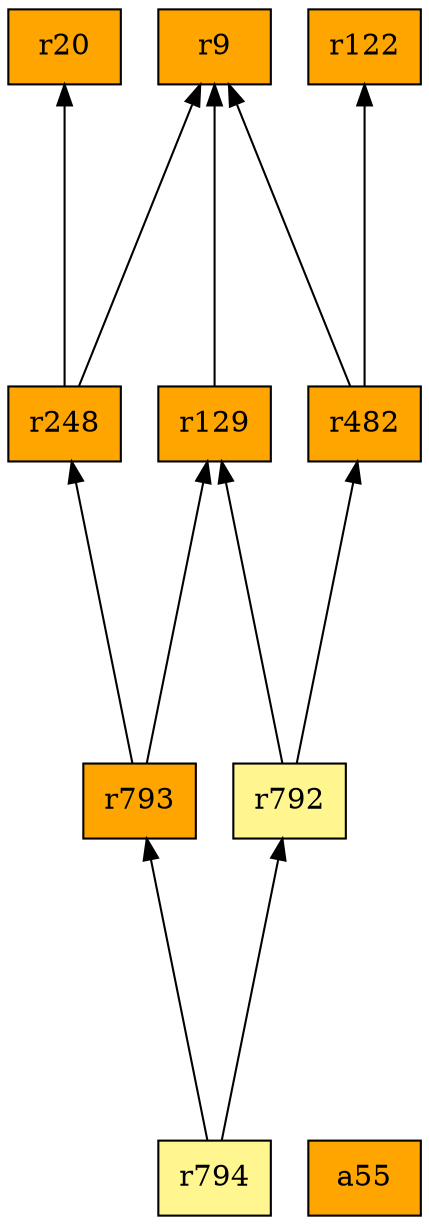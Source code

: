 digraph G {
rankdir=BT;ranksep="2.0";
"r129" [shape=record,fillcolor=orange,style=filled,label="{r129}"];
"r248" [shape=record,fillcolor=orange,style=filled,label="{r248}"];
"r122" [shape=record,fillcolor=orange,style=filled,label="{r122}"];
"r482" [shape=record,fillcolor=orange,style=filled,label="{r482}"];
"r794" [shape=record,fillcolor=khaki1,style=filled,label="{r794}"];
"a55" [shape=record,fillcolor=orange,style=filled,label="{a55}"];
"r20" [shape=record,fillcolor=orange,style=filled,label="{r20}"];
"r793" [shape=record,fillcolor=orange,style=filled,label="{r793}"];
"r9" [shape=record,fillcolor=orange,style=filled,label="{r9}"];
"r792" [shape=record,fillcolor=khaki1,style=filled,label="{r792}"];
"r129" -> "r9"
"r248" -> "r9"
"r248" -> "r20"
"r482" -> "r9"
"r482" -> "r122"
"r794" -> "r793"
"r794" -> "r792"
"r793" -> "r129"
"r793" -> "r248"
"r792" -> "r129"
"r792" -> "r482"
}